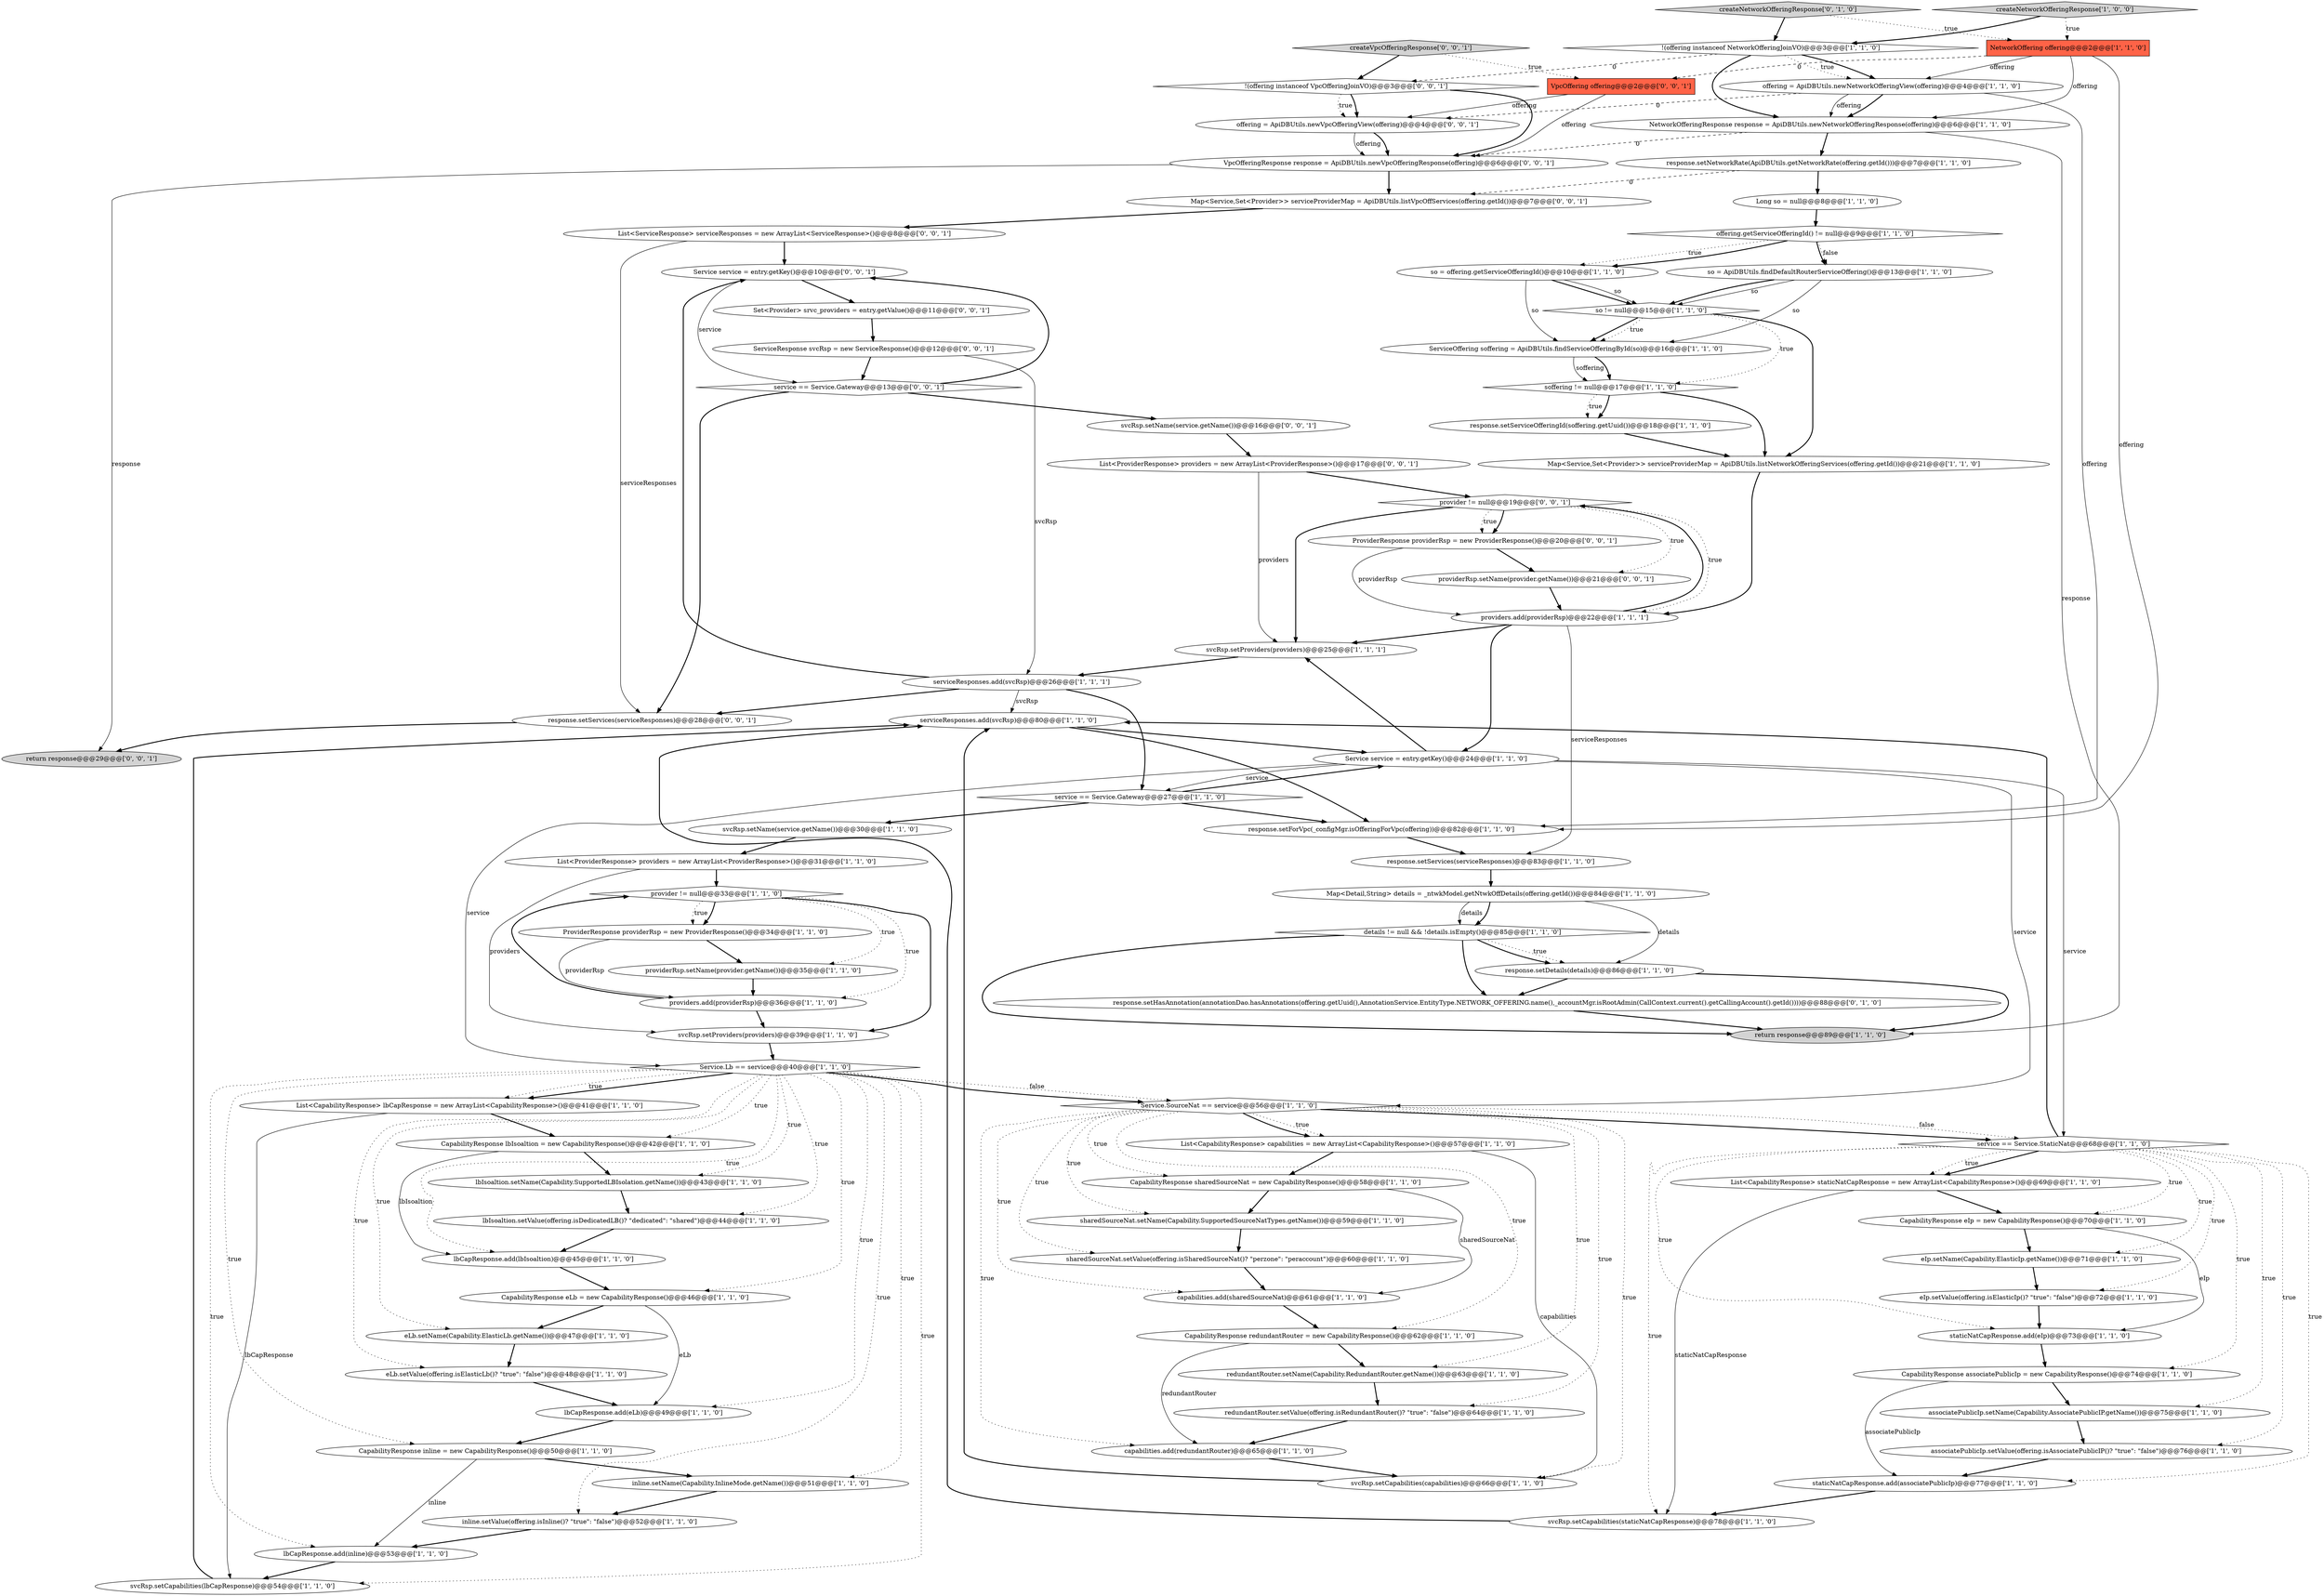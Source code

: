 digraph {
71 [style = filled, label = "createNetworkOfferingResponse['0', '1', '0']", fillcolor = lightgray, shape = diamond image = "AAA0AAABBB2BBB"];
54 [style = filled, label = "offering.getServiceOfferingId() != null@@@9@@@['1', '1', '0']", fillcolor = white, shape = diamond image = "AAA0AAABBB1BBB"];
25 [style = filled, label = "eIp.setName(Capability.ElasticIp.getName())@@@71@@@['1', '1', '0']", fillcolor = white, shape = ellipse image = "AAA0AAABBB1BBB"];
26 [style = filled, label = "response.setForVpc(_configMgr.isOfferingForVpc(offering))@@@82@@@['1', '1', '0']", fillcolor = white, shape = ellipse image = "AAA0AAABBB1BBB"];
13 [style = filled, label = "inline.setName(Capability.InlineMode.getName())@@@51@@@['1', '1', '0']", fillcolor = white, shape = ellipse image = "AAA0AAABBB1BBB"];
80 [style = filled, label = "VpcOfferingResponse response = ApiDBUtils.newVpcOfferingResponse(offering)@@@6@@@['0', '0', '1']", fillcolor = white, shape = ellipse image = "AAA0AAABBB3BBB"];
32 [style = filled, label = "Map<Detail,String> details = _ntwkModel.getNtwkOffDetails(offering.getId())@@@84@@@['1', '1', '0']", fillcolor = white, shape = ellipse image = "AAA0AAABBB1BBB"];
89 [style = filled, label = "Map<Service,Set<Provider>> serviceProviderMap = ApiDBUtils.listVpcOffServices(offering.getId())@@@7@@@['0', '0', '1']", fillcolor = white, shape = ellipse image = "AAA0AAABBB3BBB"];
55 [style = filled, label = "so = offering.getServiceOfferingId()@@@10@@@['1', '1', '0']", fillcolor = white, shape = ellipse image = "AAA0AAABBB1BBB"];
7 [style = filled, label = "return response@@@89@@@['1', '1', '0']", fillcolor = lightgray, shape = ellipse image = "AAA0AAABBB1BBB"];
3 [style = filled, label = "lbCapResponse.add(lbIsoaltion)@@@45@@@['1', '1', '0']", fillcolor = white, shape = ellipse image = "AAA0AAABBB1BBB"];
67 [style = filled, label = "CapabilityResponse sharedSourceNat = new CapabilityResponse()@@@58@@@['1', '1', '0']", fillcolor = white, shape = ellipse image = "AAA0AAABBB1BBB"];
18 [style = filled, label = "serviceResponses.add(svcRsp)@@@80@@@['1', '1', '0']", fillcolor = white, shape = ellipse image = "AAA0AAABBB1BBB"];
4 [style = filled, label = "CapabilityResponse inline = new CapabilityResponse()@@@50@@@['1', '1', '0']", fillcolor = white, shape = ellipse image = "AAA0AAABBB1BBB"];
43 [style = filled, label = "CapabilityResponse redundantRouter = new CapabilityResponse()@@@62@@@['1', '1', '0']", fillcolor = white, shape = ellipse image = "AAA0AAABBB1BBB"];
82 [style = filled, label = "response.setServices(serviceResponses)@@@28@@@['0', '0', '1']", fillcolor = white, shape = ellipse image = "AAA0AAABBB3BBB"];
37 [style = filled, label = "Service service = entry.getKey()@@@24@@@['1', '1', '0']", fillcolor = white, shape = ellipse image = "AAA0AAABBB1BBB"];
78 [style = filled, label = "return response@@@29@@@['0', '0', '1']", fillcolor = lightgray, shape = ellipse image = "AAA0AAABBB3BBB"];
52 [style = filled, label = "CapabilityResponse eLb = new CapabilityResponse()@@@46@@@['1', '1', '0']", fillcolor = white, shape = ellipse image = "AAA0AAABBB1BBB"];
90 [style = filled, label = "svcRsp.setName(service.getName())@@@16@@@['0', '0', '1']", fillcolor = white, shape = ellipse image = "AAA0AAABBB3BBB"];
44 [style = filled, label = "inline.setValue(offering.isInline()? \"true\": \"false\")@@@52@@@['1', '1', '0']", fillcolor = white, shape = ellipse image = "AAA0AAABBB1BBB"];
5 [style = filled, label = "lbCapResponse.add(eLb)@@@49@@@['1', '1', '0']", fillcolor = white, shape = ellipse image = "AAA0AAABBB1BBB"];
58 [style = filled, label = "List<CapabilityResponse> lbCapResponse = new ArrayList<CapabilityResponse>()@@@41@@@['1', '1', '0']", fillcolor = white, shape = ellipse image = "AAA0AAABBB1BBB"];
86 [style = filled, label = "ServiceResponse svcRsp = new ServiceResponse()@@@12@@@['0', '0', '1']", fillcolor = white, shape = ellipse image = "AAA0AAABBB3BBB"];
85 [style = filled, label = "List<ServiceResponse> serviceResponses = new ArrayList<ServiceResponse>()@@@8@@@['0', '0', '1']", fillcolor = white, shape = ellipse image = "AAA0AAABBB3BBB"];
76 [style = filled, label = "service == Service.Gateway@@@13@@@['0', '0', '1']", fillcolor = white, shape = diamond image = "AAA0AAABBB3BBB"];
81 [style = filled, label = "ProviderResponse providerRsp = new ProviderResponse()@@@20@@@['0', '0', '1']", fillcolor = white, shape = ellipse image = "AAA0AAABBB3BBB"];
46 [style = filled, label = "lbCapResponse.add(inline)@@@53@@@['1', '1', '0']", fillcolor = white, shape = ellipse image = "AAA0AAABBB1BBB"];
21 [style = filled, label = "eLb.setName(Capability.ElasticLb.getName())@@@47@@@['1', '1', '0']", fillcolor = white, shape = ellipse image = "AAA0AAABBB1BBB"];
70 [style = filled, label = "lbIsoaltion.setName(Capability.SupportedLBIsolation.getName())@@@43@@@['1', '1', '0']", fillcolor = white, shape = ellipse image = "AAA0AAABBB1BBB"];
35 [style = filled, label = "response.setDetails(details)@@@86@@@['1', '1', '0']", fillcolor = white, shape = ellipse image = "AAA0AAABBB1BBB"];
34 [style = filled, label = "redundantRouter.setValue(offering.isRedundantRouter()? \"true\": \"false\")@@@64@@@['1', '1', '0']", fillcolor = white, shape = ellipse image = "AAA0AAABBB1BBB"];
39 [style = filled, label = "eLb.setValue(offering.isElasticLb()? \"true\": \"false\")@@@48@@@['1', '1', '0']", fillcolor = white, shape = ellipse image = "AAA0AAABBB1BBB"];
42 [style = filled, label = "capabilities.add(sharedSourceNat)@@@61@@@['1', '1', '0']", fillcolor = white, shape = ellipse image = "AAA0AAABBB1BBB"];
66 [style = filled, label = "CapabilityResponse lbIsoaltion = new CapabilityResponse()@@@42@@@['1', '1', '0']", fillcolor = white, shape = ellipse image = "AAA0AAABBB1BBB"];
8 [style = filled, label = "NetworkOffering offering@@@2@@@['1', '1', '0']", fillcolor = tomato, shape = box image = "AAA0AAABBB1BBB"];
60 [style = filled, label = "svcRsp.setCapabilities(staticNatCapResponse)@@@78@@@['1', '1', '0']", fillcolor = white, shape = ellipse image = "AAA0AAABBB1BBB"];
49 [style = filled, label = "service == Service.Gateway@@@27@@@['1', '1', '0']", fillcolor = white, shape = diamond image = "AAA0AAABBB1BBB"];
62 [style = filled, label = "service == Service.StaticNat@@@68@@@['1', '1', '0']", fillcolor = white, shape = diamond image = "AAA0AAABBB1BBB"];
59 [style = filled, label = "lbIsoaltion.setValue(offering.isDedicatedLB()? \"dedicated\": \"shared\")@@@44@@@['1', '1', '0']", fillcolor = white, shape = ellipse image = "AAA0AAABBB1BBB"];
30 [style = filled, label = "staticNatCapResponse.add(eIp)@@@73@@@['1', '1', '0']", fillcolor = white, shape = ellipse image = "AAA0AAABBB1BBB"];
0 [style = filled, label = "sharedSourceNat.setName(Capability.SupportedSourceNatTypes.getName())@@@59@@@['1', '1', '0']", fillcolor = white, shape = ellipse image = "AAA0AAABBB1BBB"];
83 [style = filled, label = "!(offering instanceof VpcOfferingJoinVO)@@@3@@@['0', '0', '1']", fillcolor = white, shape = diamond image = "AAA0AAABBB3BBB"];
29 [style = filled, label = "providers.add(providerRsp)@@@22@@@['1', '1', '1']", fillcolor = white, shape = ellipse image = "AAA0AAABBB1BBB"];
65 [style = filled, label = "serviceResponses.add(svcRsp)@@@26@@@['1', '1', '1']", fillcolor = white, shape = ellipse image = "AAA0AAABBB1BBB"];
50 [style = filled, label = "svcRsp.setName(service.getName())@@@30@@@['1', '1', '0']", fillcolor = white, shape = ellipse image = "AAA0AAABBB1BBB"];
15 [style = filled, label = "svcRsp.setCapabilities(capabilities)@@@66@@@['1', '1', '0']", fillcolor = white, shape = ellipse image = "AAA0AAABBB1BBB"];
53 [style = filled, label = "Map<Service,Set<Provider>> serviceProviderMap = ApiDBUtils.listNetworkOfferingServices(offering.getId())@@@21@@@['1', '1', '0']", fillcolor = white, shape = ellipse image = "AAA0AAABBB1BBB"];
61 [style = filled, label = "svcRsp.setProviders(providers)@@@25@@@['1', '1', '1']", fillcolor = white, shape = ellipse image = "AAA0AAABBB1BBB"];
6 [style = filled, label = "Service.SourceNat == service@@@56@@@['1', '1', '0']", fillcolor = white, shape = diamond image = "AAA0AAABBB1BBB"];
48 [style = filled, label = "svcRsp.setCapabilities(lbCapResponse)@@@54@@@['1', '1', '0']", fillcolor = white, shape = ellipse image = "AAA0AAABBB1BBB"];
17 [style = filled, label = "NetworkOfferingResponse response = ApiDBUtils.newNetworkOfferingResponse(offering)@@@6@@@['1', '1', '0']", fillcolor = white, shape = ellipse image = "AAA0AAABBB1BBB"];
87 [style = filled, label = "createVpcOfferingResponse['0', '0', '1']", fillcolor = lightgray, shape = diamond image = "AAA0AAABBB3BBB"];
24 [style = filled, label = "provider != null@@@33@@@['1', '1', '0']", fillcolor = white, shape = diamond image = "AAA0AAABBB1BBB"];
16 [style = filled, label = "List<CapabilityResponse> capabilities = new ArrayList<CapabilityResponse>()@@@57@@@['1', '1', '0']", fillcolor = white, shape = ellipse image = "AAA0AAABBB1BBB"];
68 [style = filled, label = "ProviderResponse providerRsp = new ProviderResponse()@@@34@@@['1', '1', '0']", fillcolor = white, shape = ellipse image = "AAA0AAABBB1BBB"];
51 [style = filled, label = "sharedSourceNat.setValue(offering.isSharedSourceNat()? \"perzone\": \"peraccount\")@@@60@@@['1', '1', '0']", fillcolor = white, shape = ellipse image = "AAA0AAABBB1BBB"];
23 [style = filled, label = "details != null && !details.isEmpty()@@@85@@@['1', '1', '0']", fillcolor = white, shape = diamond image = "AAA0AAABBB1BBB"];
2 [style = filled, label = "so = ApiDBUtils.findDefaultRouterServiceOffering()@@@13@@@['1', '1', '0']", fillcolor = white, shape = ellipse image = "AAA0AAABBB1BBB"];
73 [style = filled, label = "provider != null@@@19@@@['0', '0', '1']", fillcolor = white, shape = diamond image = "AAA0AAABBB3BBB"];
28 [style = filled, label = "response.setNetworkRate(ApiDBUtils.getNetworkRate(offering.getId()))@@@7@@@['1', '1', '0']", fillcolor = white, shape = ellipse image = "AAA0AAABBB1BBB"];
79 [style = filled, label = "VpcOffering offering@@@2@@@['0', '0', '1']", fillcolor = tomato, shape = box image = "AAA0AAABBB3BBB"];
77 [style = filled, label = "providerRsp.setName(provider.getName())@@@21@@@['0', '0', '1']", fillcolor = white, shape = ellipse image = "AAA0AAABBB3BBB"];
1 [style = filled, label = "eIp.setValue(offering.isElasticIp()? \"true\": \"false\")@@@72@@@['1', '1', '0']", fillcolor = white, shape = ellipse image = "AAA0AAABBB1BBB"];
27 [style = filled, label = "response.setServices(serviceResponses)@@@83@@@['1', '1', '0']", fillcolor = white, shape = ellipse image = "AAA0AAABBB1BBB"];
63 [style = filled, label = "response.setServiceOfferingId(soffering.getUuid())@@@18@@@['1', '1', '0']", fillcolor = white, shape = ellipse image = "AAA0AAABBB1BBB"];
9 [style = filled, label = "!(offering instanceof NetworkOfferingJoinVO)@@@3@@@['1', '1', '0']", fillcolor = white, shape = diamond image = "AAA0AAABBB1BBB"];
84 [style = filled, label = "offering = ApiDBUtils.newVpcOfferingView(offering)@@@4@@@['0', '0', '1']", fillcolor = white, shape = ellipse image = "AAA0AAABBB3BBB"];
20 [style = filled, label = "providerRsp.setName(provider.getName())@@@35@@@['1', '1', '0']", fillcolor = white, shape = ellipse image = "AAA0AAABBB1BBB"];
47 [style = filled, label = "CapabilityResponse associatePublicIp = new CapabilityResponse()@@@74@@@['1', '1', '0']", fillcolor = white, shape = ellipse image = "AAA0AAABBB1BBB"];
88 [style = filled, label = "List<ProviderResponse> providers = new ArrayList<ProviderResponse>()@@@17@@@['0', '0', '1']", fillcolor = white, shape = ellipse image = "AAA0AAABBB3BBB"];
75 [style = filled, label = "Set<Provider> srvc_providers = entry.getValue()@@@11@@@['0', '0', '1']", fillcolor = white, shape = ellipse image = "AAA0AAABBB3BBB"];
74 [style = filled, label = "Service service = entry.getKey()@@@10@@@['0', '0', '1']", fillcolor = white, shape = ellipse image = "AAA0AAABBB3BBB"];
40 [style = filled, label = "List<ProviderResponse> providers = new ArrayList<ProviderResponse>()@@@31@@@['1', '1', '0']", fillcolor = white, shape = ellipse image = "AAA0AAABBB1BBB"];
72 [style = filled, label = "response.setHasAnnotation(annotationDao.hasAnnotations(offering.getUuid(),AnnotationService.EntityType.NETWORK_OFFERING.name(),_accountMgr.isRootAdmin(CallContext.current().getCallingAccount().getId())))@@@88@@@['0', '1', '0']", fillcolor = white, shape = ellipse image = "AAA1AAABBB2BBB"];
12 [style = filled, label = "offering = ApiDBUtils.newNetworkOfferingView(offering)@@@4@@@['1', '1', '0']", fillcolor = white, shape = ellipse image = "AAA0AAABBB1BBB"];
31 [style = filled, label = "staticNatCapResponse.add(associatePublicIp)@@@77@@@['1', '1', '0']", fillcolor = white, shape = ellipse image = "AAA0AAABBB1BBB"];
69 [style = filled, label = "Service.Lb == service@@@40@@@['1', '1', '0']", fillcolor = white, shape = diamond image = "AAA0AAABBB1BBB"];
10 [style = filled, label = "associatePublicIp.setValue(offering.isAssociatePublicIP()? \"true\": \"false\")@@@76@@@['1', '1', '0']", fillcolor = white, shape = ellipse image = "AAA0AAABBB1BBB"];
19 [style = filled, label = "createNetworkOfferingResponse['1', '0', '0']", fillcolor = lightgray, shape = diamond image = "AAA0AAABBB1BBB"];
36 [style = filled, label = "so != null@@@15@@@['1', '1', '0']", fillcolor = white, shape = diamond image = "AAA0AAABBB1BBB"];
64 [style = filled, label = "CapabilityResponse eIp = new CapabilityResponse()@@@70@@@['1', '1', '0']", fillcolor = white, shape = ellipse image = "AAA0AAABBB1BBB"];
11 [style = filled, label = "soffering != null@@@17@@@['1', '1', '0']", fillcolor = white, shape = diamond image = "AAA0AAABBB1BBB"];
57 [style = filled, label = "ServiceOffering soffering = ApiDBUtils.findServiceOfferingById(so)@@@16@@@['1', '1', '0']", fillcolor = white, shape = ellipse image = "AAA0AAABBB1BBB"];
33 [style = filled, label = "Long so = null@@@8@@@['1', '1', '0']", fillcolor = white, shape = ellipse image = "AAA0AAABBB1BBB"];
14 [style = filled, label = "associatePublicIp.setName(Capability.AssociatePublicIP.getName())@@@75@@@['1', '1', '0']", fillcolor = white, shape = ellipse image = "AAA0AAABBB1BBB"];
41 [style = filled, label = "redundantRouter.setName(Capability.RedundantRouter.getName())@@@63@@@['1', '1', '0']", fillcolor = white, shape = ellipse image = "AAA0AAABBB1BBB"];
22 [style = filled, label = "capabilities.add(redundantRouter)@@@65@@@['1', '1', '0']", fillcolor = white, shape = ellipse image = "AAA0AAABBB1BBB"];
45 [style = filled, label = "svcRsp.setProviders(providers)@@@39@@@['1', '1', '0']", fillcolor = white, shape = ellipse image = "AAA0AAABBB1BBB"];
38 [style = filled, label = "providers.add(providerRsp)@@@36@@@['1', '1', '0']", fillcolor = white, shape = ellipse image = "AAA0AAABBB1BBB"];
56 [style = filled, label = "List<CapabilityResponse> staticNatCapResponse = new ArrayList<CapabilityResponse>()@@@69@@@['1', '1', '0']", fillcolor = white, shape = ellipse image = "AAA0AAABBB1BBB"];
69->58 [style = bold, label=""];
32->23 [style = bold, label=""];
6->16 [style = dotted, label="true"];
8->79 [style = dashed, label="0"];
36->11 [style = dotted, label="true"];
69->46 [style = dotted, label="true"];
85->82 [style = solid, label="serviceResponses"];
23->35 [style = dotted, label="true"];
39->5 [style = bold, label=""];
23->72 [style = bold, label=""];
89->85 [style = bold, label=""];
73->81 [style = bold, label=""];
65->18 [style = solid, label="svcRsp"];
2->57 [style = solid, label="so"];
79->80 [style = solid, label="offering"];
69->52 [style = dotted, label="true"];
27->32 [style = bold, label=""];
21->39 [style = bold, label=""];
24->68 [style = bold, label=""];
2->36 [style = solid, label="so"];
75->86 [style = bold, label=""];
25->1 [style = bold, label=""];
72->7 [style = bold, label=""];
6->67 [style = dotted, label="true"];
43->41 [style = bold, label=""];
69->6 [style = dotted, label="false"];
50->40 [style = bold, label=""];
4->46 [style = solid, label="inline"];
16->15 [style = solid, label="capabilities"];
86->76 [style = bold, label=""];
9->17 [style = bold, label=""];
24->68 [style = dotted, label="true"];
71->9 [style = bold, label=""];
43->22 [style = solid, label="redundantRouter"];
1->30 [style = bold, label=""];
81->77 [style = bold, label=""];
82->78 [style = bold, label=""];
41->34 [style = bold, label=""];
88->73 [style = bold, label=""];
64->30 [style = solid, label="eIp"];
11->53 [style = bold, label=""];
14->10 [style = bold, label=""];
73->61 [style = bold, label=""];
74->75 [style = bold, label=""];
6->41 [style = dotted, label="true"];
62->60 [style = dotted, label="true"];
6->62 [style = dotted, label="false"];
76->82 [style = bold, label=""];
29->61 [style = bold, label=""];
76->74 [style = bold, label=""];
9->12 [style = bold, label=""];
83->80 [style = bold, label=""];
69->59 [style = dotted, label="true"];
81->29 [style = solid, label="providerRsp"];
44->46 [style = bold, label=""];
45->69 [style = bold, label=""];
83->84 [style = bold, label=""];
24->20 [style = dotted, label="true"];
84->80 [style = bold, label=""];
47->31 [style = solid, label="associatePublicIp"];
17->80 [style = dashed, label="0"];
36->53 [style = bold, label=""];
62->56 [style = bold, label=""];
51->42 [style = bold, label=""];
70->59 [style = bold, label=""];
11->63 [style = bold, label=""];
65->82 [style = bold, label=""];
86->65 [style = solid, label="svcRsp"];
31->60 [style = bold, label=""];
13->44 [style = bold, label=""];
24->45 [style = bold, label=""];
40->45 [style = solid, label="providers"];
69->44 [style = dotted, label="true"];
38->24 [style = bold, label=""];
16->67 [style = bold, label=""];
56->64 [style = bold, label=""];
48->18 [style = bold, label=""];
65->74 [style = bold, label=""];
57->11 [style = solid, label="soffering"];
69->48 [style = dotted, label="true"];
6->0 [style = dotted, label="true"];
67->42 [style = solid, label="sharedSourceNat"];
49->26 [style = bold, label=""];
69->70 [style = dotted, label="true"];
2->36 [style = bold, label=""];
63->53 [style = bold, label=""];
80->78 [style = solid, label="response"];
28->33 [style = bold, label=""];
69->66 [style = dotted, label="true"];
24->38 [style = dotted, label="true"];
6->43 [style = dotted, label="true"];
88->61 [style = solid, label="providers"];
69->13 [style = dotted, label="true"];
49->37 [style = bold, label=""];
68->20 [style = bold, label=""];
34->22 [style = bold, label=""];
3->52 [style = bold, label=""];
6->62 [style = bold, label=""];
38->45 [style = bold, label=""];
55->57 [style = solid, label="so"];
36->57 [style = bold, label=""];
30->47 [style = bold, label=""];
32->23 [style = solid, label="details"];
59->3 [style = bold, label=""];
52->21 [style = bold, label=""];
79->84 [style = solid, label="offering"];
32->35 [style = solid, label="details"];
84->80 [style = solid, label="offering"];
62->25 [style = dotted, label="true"];
54->2 [style = bold, label=""];
80->89 [style = bold, label=""];
36->57 [style = dotted, label="true"];
15->18 [style = bold, label=""];
46->48 [style = bold, label=""];
67->0 [style = bold, label=""];
37->61 [style = bold, label=""];
66->70 [style = bold, label=""];
62->18 [style = bold, label=""];
6->34 [style = dotted, label="true"];
87->83 [style = bold, label=""];
69->4 [style = dotted, label="true"];
62->30 [style = dotted, label="true"];
87->79 [style = dotted, label="true"];
85->74 [style = bold, label=""];
17->7 [style = solid, label="response"];
54->2 [style = dotted, label="false"];
35->7 [style = bold, label=""];
18->26 [style = bold, label=""];
5->4 [style = bold, label=""];
6->16 [style = bold, label=""];
23->35 [style = bold, label=""];
12->17 [style = bold, label=""];
53->29 [style = bold, label=""];
12->26 [style = solid, label="offering"];
56->60 [style = solid, label="staticNatCapResponse"];
69->39 [style = dotted, label="true"];
71->8 [style = dotted, label="true"];
58->48 [style = solid, label="lbCapResponse"];
4->13 [style = bold, label=""];
37->69 [style = solid, label="service"];
77->29 [style = bold, label=""];
11->63 [style = dotted, label="true"];
29->73 [style = bold, label=""];
40->24 [style = bold, label=""];
69->21 [style = dotted, label="true"];
54->55 [style = dotted, label="true"];
8->12 [style = solid, label="offering"];
12->84 [style = dashed, label="0"];
73->77 [style = dotted, label="true"];
12->17 [style = solid, label="offering"];
69->6 [style = bold, label=""];
64->25 [style = bold, label=""];
69->5 [style = dotted, label="true"];
76->90 [style = bold, label=""];
83->84 [style = dotted, label="true"];
54->55 [style = bold, label=""];
33->54 [style = bold, label=""];
19->9 [style = bold, label=""];
58->66 [style = bold, label=""];
0->51 [style = bold, label=""];
35->72 [style = bold, label=""];
69->3 [style = dotted, label="true"];
37->49 [style = solid, label="service"];
29->37 [style = bold, label=""];
62->31 [style = dotted, label="true"];
62->64 [style = dotted, label="true"];
42->43 [style = bold, label=""];
10->31 [style = bold, label=""];
74->76 [style = solid, label="service"];
6->51 [style = dotted, label="true"];
57->11 [style = bold, label=""];
90->88 [style = bold, label=""];
8->26 [style = solid, label="offering"];
22->15 [style = bold, label=""];
26->27 [style = bold, label=""];
19->8 [style = dotted, label="true"];
37->62 [style = solid, label="service"];
61->65 [style = bold, label=""];
8->17 [style = solid, label="offering"];
29->27 [style = solid, label="serviceResponses"];
62->10 [style = dotted, label="true"];
37->6 [style = solid, label="service"];
6->22 [style = dotted, label="true"];
62->1 [style = dotted, label="true"];
62->56 [style = dotted, label="true"];
52->5 [style = solid, label="eLb"];
62->47 [style = dotted, label="true"];
55->36 [style = bold, label=""];
68->38 [style = solid, label="providerRsp"];
28->89 [style = dashed, label="0"];
55->36 [style = solid, label="so"];
17->28 [style = bold, label=""];
20->38 [style = bold, label=""];
23->7 [style = bold, label=""];
18->37 [style = bold, label=""];
9->83 [style = dashed, label="0"];
60->18 [style = bold, label=""];
9->12 [style = dotted, label="true"];
62->14 [style = dotted, label="true"];
69->58 [style = dotted, label="true"];
6->42 [style = dotted, label="true"];
65->49 [style = bold, label=""];
47->14 [style = bold, label=""];
66->3 [style = solid, label="lbIsoaltion"];
49->50 [style = bold, label=""];
6->15 [style = dotted, label="true"];
73->29 [style = dotted, label="true"];
73->81 [style = dotted, label="true"];
}
